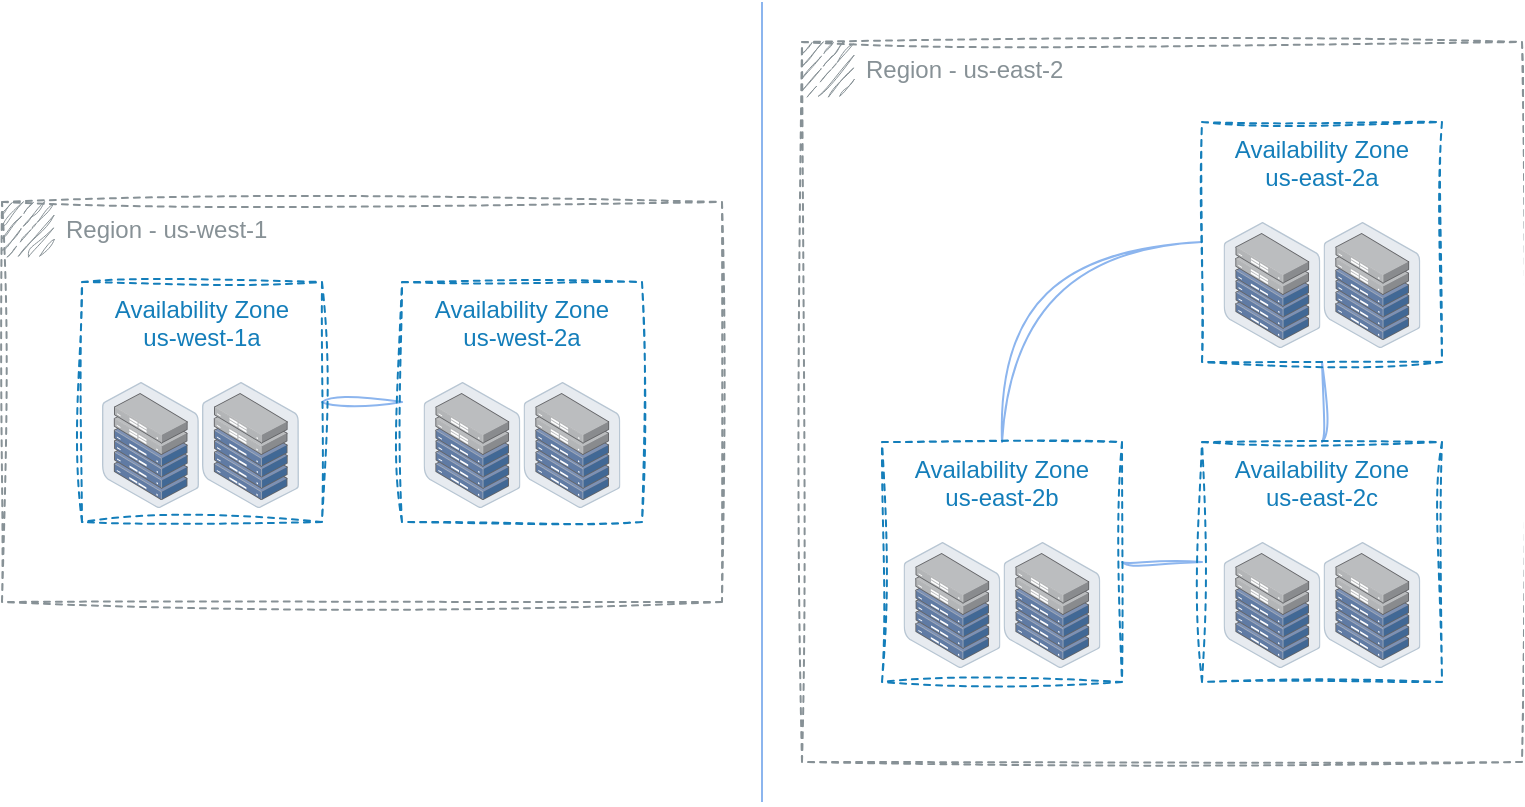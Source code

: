 <mxfile version="21.2.8" type="device">
  <diagram id="AU8wbsJlqE14NsuYjp3b" name="Page-1">
    <mxGraphModel dx="1038" dy="608" grid="1" gridSize="10" guides="1" tooltips="1" connect="1" arrows="1" fold="1" page="1" pageScale="1" pageWidth="850" pageHeight="1100" math="0" shadow="0">
      <root>
        <mxCell id="0" />
        <mxCell id="1" parent="0" />
        <mxCell id="IAbVQfNchqGGSpQd0STA-1" value="&lt;div&gt;Region - us-east-2&lt;/div&gt;" style="outlineConnect=0;gradientColor=none;html=1;whiteSpace=wrap;fontSize=12;fontStyle=0;shape=mxgraph.aws4.group;grIcon=mxgraph.aws4.group_region;strokeColor=#879196;fillColor=none;verticalAlign=top;align=left;spacingLeft=30;fontColor=#879196;dashed=1;sketch=1;curveFitting=1;jiggle=2;" parent="1" vertex="1">
          <mxGeometry x="440" y="80" width="360" height="360" as="geometry" />
        </mxCell>
        <mxCell id="IAbVQfNchqGGSpQd0STA-12" style="edgeStyle=orthogonalEdgeStyle;orthogonalLoop=1;jettySize=auto;html=1;exitX=0.5;exitY=0;exitDx=0;exitDy=0;entryX=0;entryY=0.5;entryDx=0;entryDy=0;endArrow=none;endFill=0;curved=1;strokeColor=#8CB5EE;sketch=1;curveFitting=1;jiggle=2;" parent="1" source="IAbVQfNchqGGSpQd0STA-4" target="IAbVQfNchqGGSpQd0STA-7" edge="1">
          <mxGeometry relative="1" as="geometry" />
        </mxCell>
        <mxCell id="IAbVQfNchqGGSpQd0STA-13" style="edgeStyle=orthogonalEdgeStyle;curved=1;orthogonalLoop=1;jettySize=auto;html=1;exitX=1;exitY=0.5;exitDx=0;exitDy=0;entryX=0;entryY=0.5;entryDx=0;entryDy=0;endArrow=none;endFill=0;strokeColor=#8CB5EE;sketch=1;curveFitting=1;jiggle=2;" parent="1" source="IAbVQfNchqGGSpQd0STA-4" target="IAbVQfNchqGGSpQd0STA-6" edge="1">
          <mxGeometry relative="1" as="geometry" />
        </mxCell>
        <mxCell id="IAbVQfNchqGGSpQd0STA-4" value="Availability Zone&#xa;us-east-2b&#xa;" style="fillColor=none;strokeColor=#147EBA;dashed=1;verticalAlign=top;fontStyle=0;fontColor=#147EBA;sketch=1;curveFitting=1;jiggle=2;" parent="1" vertex="1">
          <mxGeometry x="480" y="280" width="120" height="120" as="geometry" />
        </mxCell>
        <mxCell id="IAbVQfNchqGGSpQd0STA-14" style="edgeStyle=orthogonalEdgeStyle;curved=1;orthogonalLoop=1;jettySize=auto;html=1;exitX=0.5;exitY=0;exitDx=0;exitDy=0;entryX=0.5;entryY=1;entryDx=0;entryDy=0;endArrow=none;endFill=0;strokeColor=#8CB5EE;sketch=1;curveFitting=1;jiggle=2;" parent="1" source="IAbVQfNchqGGSpQd0STA-6" target="IAbVQfNchqGGSpQd0STA-7" edge="1">
          <mxGeometry relative="1" as="geometry" />
        </mxCell>
        <mxCell id="IAbVQfNchqGGSpQd0STA-6" value="Availability Zone&#xa;us-east-2c&#xa;" style="fillColor=none;strokeColor=#147EBA;dashed=1;verticalAlign=top;fontStyle=0;fontColor=#147EBA;sketch=1;curveFitting=1;jiggle=2;" parent="1" vertex="1">
          <mxGeometry x="640" y="280" width="120" height="120" as="geometry" />
        </mxCell>
        <mxCell id="IAbVQfNchqGGSpQd0STA-7" value="Availability Zone&#xa;us-east-2a&#xa;" style="fillColor=none;strokeColor=#147EBA;dashed=1;verticalAlign=top;fontStyle=0;fontColor=#147EBA;sketch=1;curveFitting=1;jiggle=2;" parent="1" vertex="1">
          <mxGeometry x="640" y="120" width="120" height="120" as="geometry" />
        </mxCell>
        <mxCell id="IAbVQfNchqGGSpQd0STA-8" value="&lt;div&gt;Region - us-west-1&lt;/div&gt;" style="sketch=1;outlineConnect=0;gradientColor=none;html=1;whiteSpace=wrap;fontSize=12;fontStyle=0;shape=mxgraph.aws4.group;grIcon=mxgraph.aws4.group_region;strokeColor=#879196;fillColor=none;verticalAlign=top;align=left;spacingLeft=30;fontColor=#879196;dashed=1;curveFitting=1;jiggle=2;" parent="1" vertex="1">
          <mxGeometry x="40" y="160" width="360" height="200" as="geometry" />
        </mxCell>
        <mxCell id="IAbVQfNchqGGSpQd0STA-15" style="edgeStyle=orthogonalEdgeStyle;curved=1;orthogonalLoop=1;jettySize=auto;html=1;exitX=1;exitY=0.5;exitDx=0;exitDy=0;endArrow=none;endFill=0;strokeColor=#8CB5EE;sketch=1;curveFitting=1;jiggle=2;" parent="1" source="IAbVQfNchqGGSpQd0STA-9" target="IAbVQfNchqGGSpQd0STA-10" edge="1">
          <mxGeometry relative="1" as="geometry" />
        </mxCell>
        <mxCell id="IAbVQfNchqGGSpQd0STA-9" value="Availability Zone&#xa;us-west-1a&#xa;" style="fillColor=none;strokeColor=#147EBA;dashed=1;verticalAlign=top;fontStyle=0;fontColor=#147EBA;sketch=1;curveFitting=1;jiggle=2;" parent="1" vertex="1">
          <mxGeometry x="80" y="200" width="120" height="120" as="geometry" />
        </mxCell>
        <mxCell id="IAbVQfNchqGGSpQd0STA-10" value="Availability Zone&#xa;us-west-2a&#xa;" style="fillColor=none;strokeColor=#147EBA;dashed=1;verticalAlign=top;fontStyle=0;fontColor=#147EBA;sketch=1;curveFitting=1;jiggle=2;" parent="1" vertex="1">
          <mxGeometry x="240" y="200" width="120" height="120" as="geometry" />
        </mxCell>
        <mxCell id="mwTReuN4E7mEF0ZCqhIy-1" value="" style="points=[];aspect=fixed;html=1;align=center;shadow=0;dashed=0;image;image=img/lib/allied_telesis/storage/Datacenter_Server_Half_Rack_ToR.svg;" parent="1" vertex="1">
          <mxGeometry x="90" y="250" width="48.48" height="62.99" as="geometry" />
        </mxCell>
        <mxCell id="mwTReuN4E7mEF0ZCqhIy-2" value="" style="points=[];aspect=fixed;html=1;align=center;shadow=0;dashed=0;image;image=img/lib/allied_telesis/storage/Datacenter_Server_Half_Rack_ToR.svg;" parent="1" vertex="1">
          <mxGeometry x="140" y="250" width="48.48" height="62.99" as="geometry" />
        </mxCell>
        <mxCell id="mwTReuN4E7mEF0ZCqhIy-5" value="" style="points=[];aspect=fixed;html=1;align=center;shadow=0;dashed=0;image;image=img/lib/allied_telesis/storage/Datacenter_Server_Half_Rack_ToR.svg;" parent="1" vertex="1">
          <mxGeometry x="250.76" y="250" width="48.48" height="62.99" as="geometry" />
        </mxCell>
        <mxCell id="mwTReuN4E7mEF0ZCqhIy-6" value="" style="points=[];aspect=fixed;html=1;align=center;shadow=0;dashed=0;image;image=img/lib/allied_telesis/storage/Datacenter_Server_Half_Rack_ToR.svg;" parent="1" vertex="1">
          <mxGeometry x="300.76" y="250" width="48.48" height="62.99" as="geometry" />
        </mxCell>
        <mxCell id="mwTReuN4E7mEF0ZCqhIy-7" value="" style="points=[];aspect=fixed;html=1;align=center;shadow=0;dashed=0;image;image=img/lib/allied_telesis/storage/Datacenter_Server_Half_Rack_ToR.svg;" parent="1" vertex="1">
          <mxGeometry x="490.76" y="330" width="48.48" height="62.99" as="geometry" />
        </mxCell>
        <mxCell id="mwTReuN4E7mEF0ZCqhIy-8" value="" style="points=[];aspect=fixed;html=1;align=center;shadow=0;dashed=0;image;image=img/lib/allied_telesis/storage/Datacenter_Server_Half_Rack_ToR.svg;" parent="1" vertex="1">
          <mxGeometry x="540.76" y="330" width="48.48" height="62.99" as="geometry" />
        </mxCell>
        <mxCell id="mwTReuN4E7mEF0ZCqhIy-9" value="" style="points=[];aspect=fixed;html=1;align=center;shadow=0;dashed=0;image;image=img/lib/allied_telesis/storage/Datacenter_Server_Half_Rack_ToR.svg;" parent="1" vertex="1">
          <mxGeometry x="650.76" y="330" width="48.48" height="62.99" as="geometry" />
        </mxCell>
        <mxCell id="mwTReuN4E7mEF0ZCqhIy-10" value="" style="points=[];aspect=fixed;html=1;align=center;shadow=0;dashed=0;image;image=img/lib/allied_telesis/storage/Datacenter_Server_Half_Rack_ToR.svg;" parent="1" vertex="1">
          <mxGeometry x="700.76" y="330" width="48.48" height="62.99" as="geometry" />
        </mxCell>
        <mxCell id="mwTReuN4E7mEF0ZCqhIy-11" value="" style="points=[];aspect=fixed;html=1;align=center;shadow=0;dashed=0;image;image=img/lib/allied_telesis/storage/Datacenter_Server_Half_Rack_ToR.svg;" parent="1" vertex="1">
          <mxGeometry x="650.76" y="170" width="48.48" height="62.99" as="geometry" />
        </mxCell>
        <mxCell id="mwTReuN4E7mEF0ZCqhIy-12" value="" style="points=[];aspect=fixed;html=1;align=center;shadow=0;dashed=0;image;image=img/lib/allied_telesis/storage/Datacenter_Server_Half_Rack_ToR.svg;" parent="1" vertex="1">
          <mxGeometry x="700.76" y="170" width="48.48" height="62.99" as="geometry" />
        </mxCell>
        <mxCell id="-i9IpyXw4k9t8Cmc_1CU-2" value="" style="endArrow=none;html=1;rounded=0;strokeColor=#8CB5EE;" parent="1" edge="1">
          <mxGeometry width="50" height="50" relative="1" as="geometry">
            <mxPoint x="420" y="460" as="sourcePoint" />
            <mxPoint x="420" y="60" as="targetPoint" />
          </mxGeometry>
        </mxCell>
      </root>
    </mxGraphModel>
  </diagram>
</mxfile>
